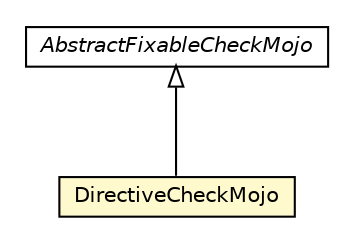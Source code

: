 #!/usr/local/bin/dot
#
# Class diagram 
# Generated by UMLGraph version R5_6-24-gf6e263 (http://www.umlgraph.org/)
#

digraph G {
	edge [fontname="Helvetica",fontsize=10,labelfontname="Helvetica",labelfontsize=10];
	node [fontname="Helvetica",fontsize=10,shape=plaintext];
	nodesep=0.25;
	ranksep=0.5;
	// org.universAAL.support.directives.api.AbstractFixableCheckMojo
	c3656013 [label=<<table title="org.universAAL.support.directives.api.AbstractFixableCheckMojo" border="0" cellborder="1" cellspacing="0" cellpadding="2" port="p" href="../api/AbstractFixableCheckMojo.html">
		<tr><td><table border="0" cellspacing="0" cellpadding="1">
<tr><td align="center" balign="center"><font face="Helvetica-Oblique"> AbstractFixableCheckMojo </font></td></tr>
		</table></td></tr>
		</table>>, URL="../api/AbstractFixableCheckMojo.html", fontname="Helvetica", fontcolor="black", fontsize=10.0];
	// org.universAAL.support.directives.mojos.DirectiveCheckMojo
	c3656038 [label=<<table title="org.universAAL.support.directives.mojos.DirectiveCheckMojo" border="0" cellborder="1" cellspacing="0" cellpadding="2" port="p" bgcolor="lemonChiffon" href="./DirectiveCheckMojo.html">
		<tr><td><table border="0" cellspacing="0" cellpadding="1">
<tr><td align="center" balign="center"> DirectiveCheckMojo </td></tr>
		</table></td></tr>
		</table>>, URL="./DirectiveCheckMojo.html", fontname="Helvetica", fontcolor="black", fontsize=10.0];
	//org.universAAL.support.directives.mojos.DirectiveCheckMojo extends org.universAAL.support.directives.api.AbstractFixableCheckMojo
	c3656013:p -> c3656038:p [dir=back,arrowtail=empty];
}

